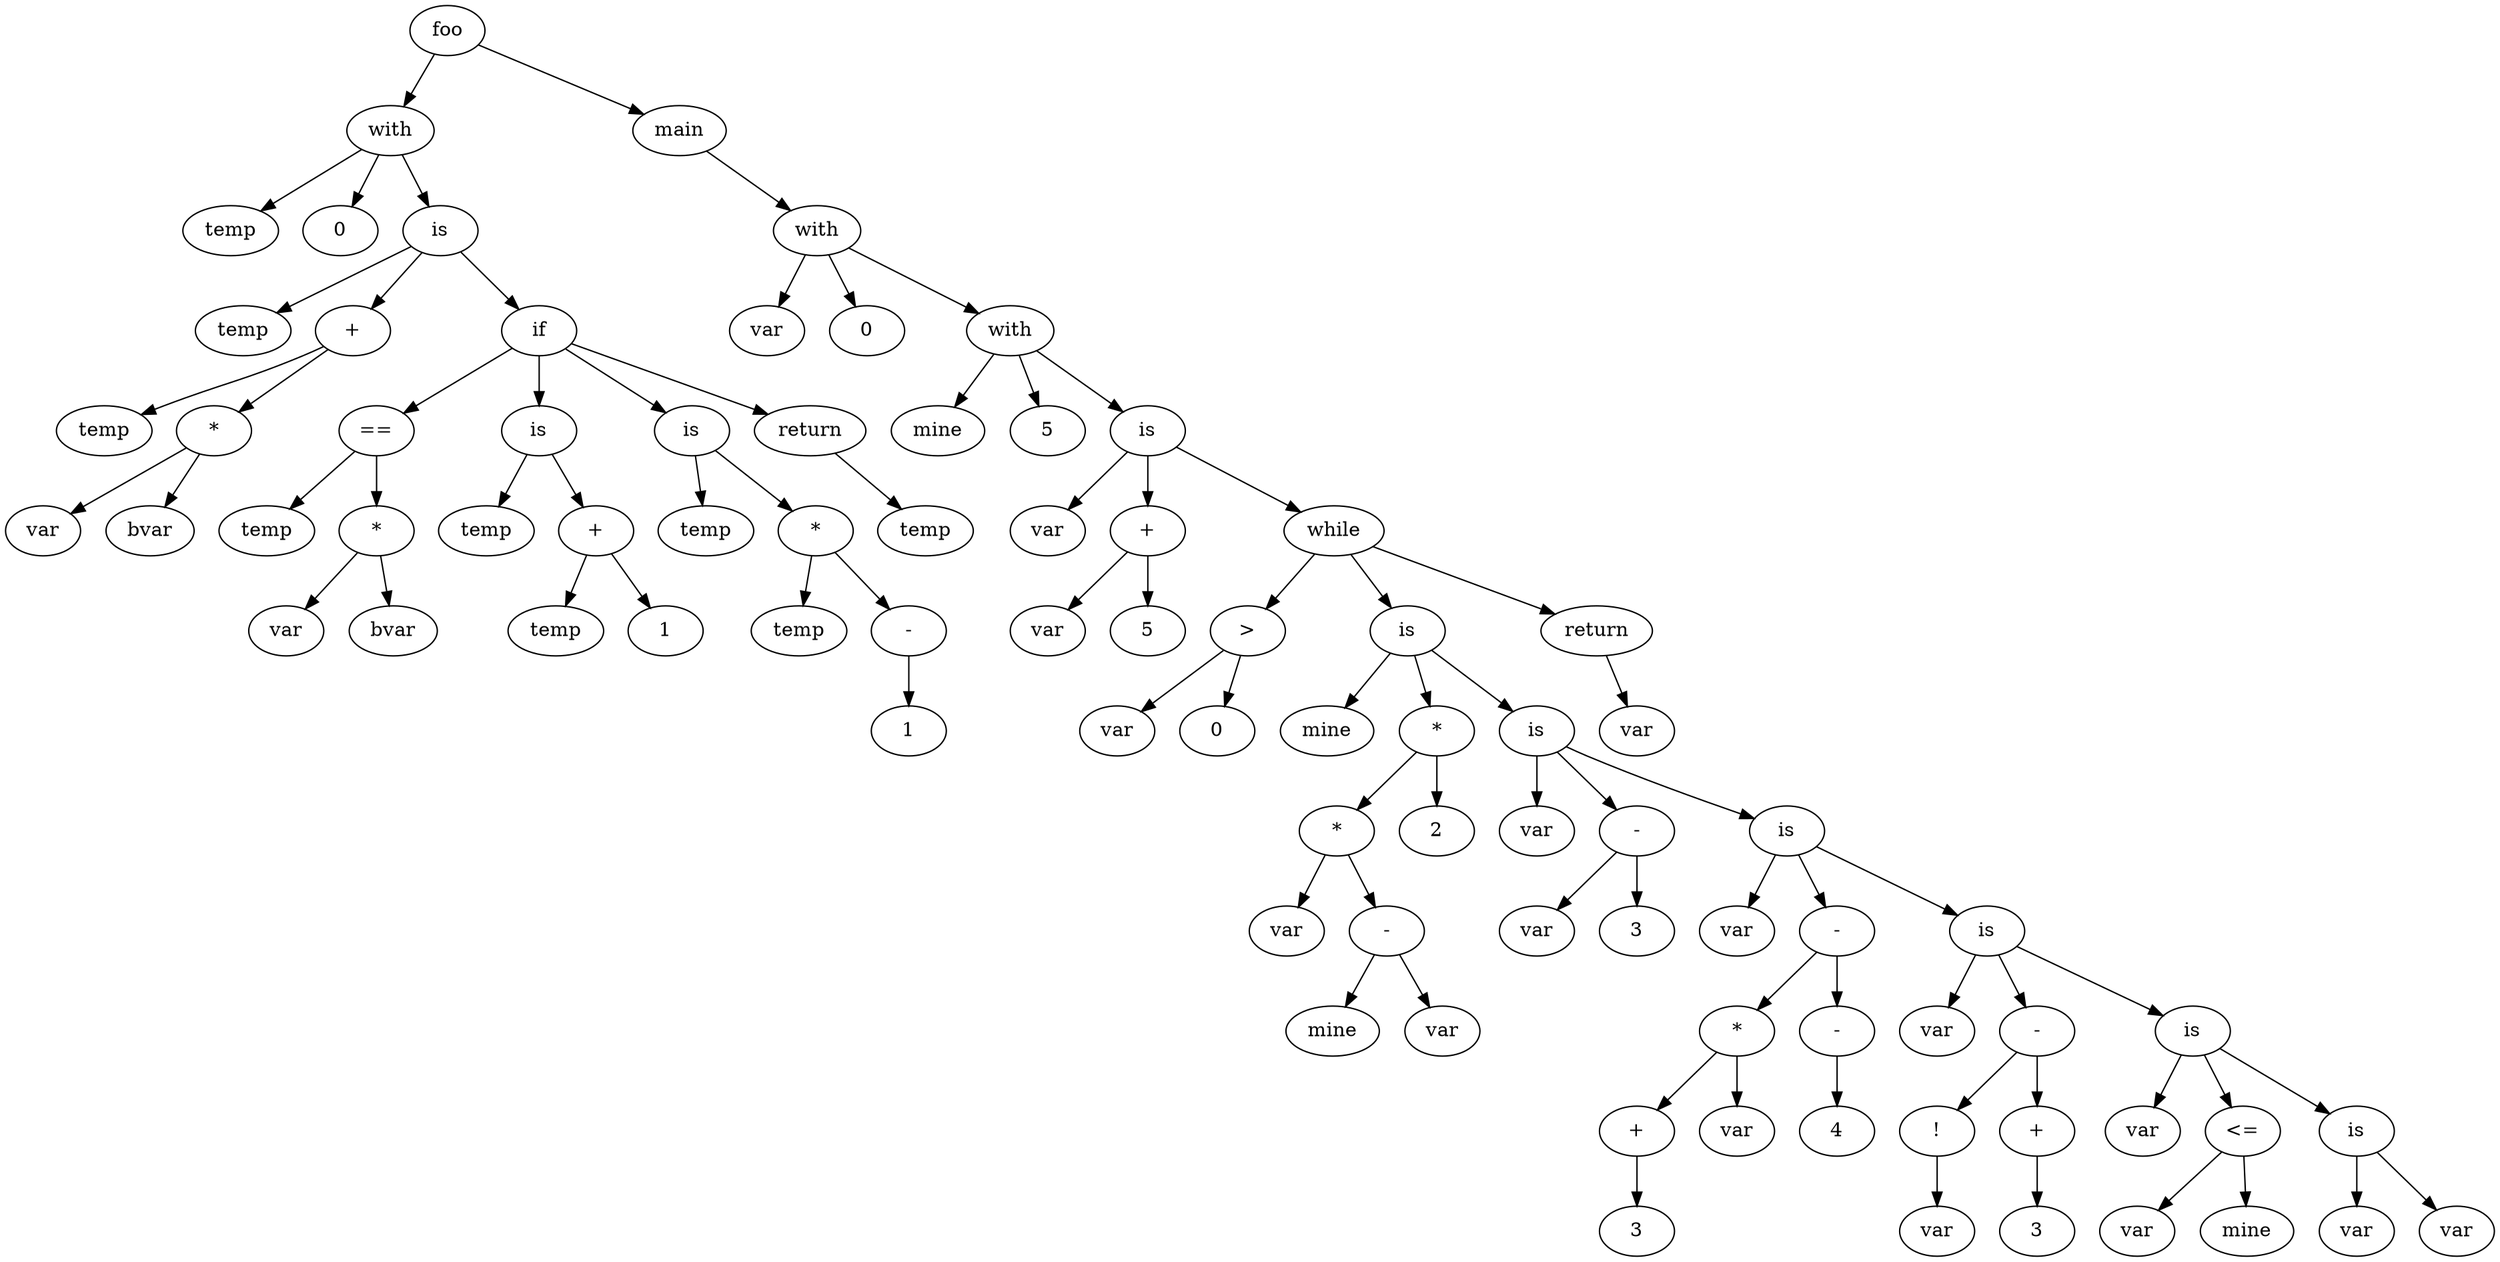 digraph grafo {
  88235808131088 [ label="foo" ];
  88235808131088 -> 88235808129296;
  88235808129296 [ label="with" ];
  88235808129296 -> 88235808129360;
  88235808129360 [ label="temp" ];
  88235808129296 -> 88235808129232;
  88235808129232 [ label="0" ];
  88235808129296 -> 88235808129744;
  88235808129744 [ label="is" ];
  88235808129744 -> 88235808129808;
  88235808129808 [ label="temp" ];
  88235808129744 -> 88235808129680;
  88235808129680 [ label="+" ];
  88235808129680 -> 88235808129424;
  88235808129424 [ label="temp" ];
  88235808129680 -> 88235808129616;
  88235808129616 [ label="*" ];
  88235808129616 -> 88235808129488;
  88235808129488 [ label="var" ];
  88235808129616 -> 88235808129552;
  88235808129552 [ label="bvar" ];
  88235808129744 -> 88235808130896;
  88235808130896 [ label="if" ];
  88235808130896 -> 88235808130128;
  88235808130128 [ label="==" ];
  88235808130128 -> 88235808129872;
  88235808129872 [ label="temp" ];
  88235808130128 -> 88235808130064;
  88235808130064 [ label="*" ];
  88235808130064 -> 88235808129936;
  88235808129936 [ label="var" ];
  88235808130064 -> 88235808130000;
  88235808130000 [ label="bvar" ];
  88235808130896 -> 88235808130384;
  88235808130384 [ label="is" ];
  88235808130384 -> 88235808130448;
  88235808130448 [ label="temp" ];
  88235808130384 -> 88235808130320;
  88235808130320 [ label="+" ];
  88235808130320 -> 88235808130192;
  88235808130192 [ label="temp" ];
  88235808130320 -> 88235808130256;
  88235808130256 [ label="1" ];
  88235808130896 -> 88235808130768;
  88235808130768 [ label="is" ];
  88235808130768 -> 88235808130832;
  88235808130832 [ label="temp" ];
  88235808130768 -> 88235808130704;
  88235808130704 [ label="*" ];
  88235808130704 -> 88235808130512;
  88235808130512 [ label="temp" ];
  88235808130704 -> 88235808130640;
  88235808130640 [ label="-" ];
  88235808130640 -> 88235808130576;
  88235808130576 [ label="1" ];
  88235808130896 -> 88235808131024;
  88235808131024 [ label="return" ];
  88235808131024 -> 88235808130960;
  88235808130960 [ label="temp" ];
  88235808131088 -> 88235808134736;
  88235808134736 [ label="main" ];
  88235808134736 -> 88235808131280;
  88235808131280 [ label="with" ];
  88235808131280 -> 88235808131344;
  88235808131344 [ label="var" ];
  88235808131280 -> 88235808131216;
  88235808131216 [ label="0" ];
  88235808131280 -> 88235808131472;
  88235808131472 [ label="with" ];
  88235808131472 -> 88235808131536;
  88235808131536 [ label="mine" ];
  88235808131472 -> 88235808131408;
  88235808131408 [ label="5" ];
  88235808131472 -> 88235808131792;
  88235808131792 [ label="is" ];
  88235808131792 -> 88235808131856;
  88235808131856 [ label="var" ];
  88235808131792 -> 88235808131728;
  88235808131728 [ label="+" ];
  88235808131728 -> 88235808131600;
  88235808131600 [ label="var" ];
  88235808131728 -> 88235808131664;
  88235808131664 [ label="5" ];
  88235808131792 -> 88235808134544;
  88235808134544 [ label="while" ];
  88235808134544 -> 88235808132048;
  88235808132048 [ label=">" ];
  88235808132048 -> 88235808131920;
  88235808131920 [ label="var" ];
  88235808132048 -> 88235808131984;
  88235808131984 [ label="0" ];
  88235808134544 -> 88235808132560;
  88235808132560 [ label="is" ];
  88235808132560 -> 88235808132624;
  88235808132624 [ label="mine" ];
  88235808132560 -> 88235808132496;
  88235808132496 [ label="*" ];
  88235808132496 -> 88235808132368;
  88235808132368 [ label="*" ];
  88235808132368 -> 88235808132112;
  88235808132112 [ label="var" ];
  88235808132368 -> 88235808132304;
  88235808132304 [ label="-" ];
  88235808132304 -> 88235808132176;
  88235808132176 [ label="mine" ];
  88235808132304 -> 88235808132240;
  88235808132240 [ label="var" ];
  88235808132496 -> 88235808132432;
  88235808132432 [ label="2" ];
  88235808132560 -> 88235808132880;
  88235808132880 [ label="is" ];
  88235808132880 -> 88235808132944;
  88235808132944 [ label="var" ];
  88235808132880 -> 88235808132816;
  88235808132816 [ label="-" ];
  88235808132816 -> 88235808132688;
  88235808132688 [ label="var" ];
  88235808132816 -> 88235808132752;
  88235808132752 [ label="3" ];
  88235808132880 -> 88235808133456;
  88235808133456 [ label="is" ];
  88235808133456 -> 88235808133520;
  88235808133520 [ label="var" ];
  88235808133456 -> 88235808133392;
  88235808133392 [ label="-" ];
  88235808133392 -> 88235808133200;
  88235808133200 [ label="*" ];
  88235808133200 -> 88235808133072;
  88235808133072 [ label="+" ];
  88235808133072 -> 88235808133008;
  88235808133008 [ label="3" ];
  88235808133200 -> 88235808133136;
  88235808133136 [ label="var" ];
  88235808133392 -> 88235808133328;
  88235808133328 [ label="-" ];
  88235808133328 -> 88235808133264;
  88235808133264 [ label="4" ];
  88235808133456 -> 88235808133904;
  88235808133904 [ label="is" ];
  88235808133904 -> 88235808133968;
  88235808133968 [ label="var" ];
  88235808133904 -> 88235808133840;
  88235808133840 [ label="-" ];
  88235808133840 -> 88235808133648;
  88235808133648 [ label="!" ];
  88235808133648 -> 88235808133584;
  88235808133584 [ label="var" ];
  88235808133840 -> 88235808133776;
  88235808133776 [ label="+" ];
  88235808133776 -> 88235808133712;
  88235808133712 [ label="3" ];
  88235808133904 -> 88235808134224;
  88235808134224 [ label="is" ];
  88235808134224 -> 88235808134288;
  88235808134288 [ label="var" ];
  88235808134224 -> 88235808134160;
  88235808134160 [ label="<=" ];
  88235808134160 -> 88235808134032;
  88235808134032 [ label="var" ];
  88235808134160 -> 88235808134096;
  88235808134096 [ label="mine" ];
  88235808134224 -> 88235808134416;
  88235808134416 [ label="is" ];
  88235808134416 -> 88235808134480;
  88235808134480 [ label="var" ];
  88235808134416 -> 88235808134352;
  88235808134352 [ label="var" ];
  88235808134544 -> 88235808134672;
  88235808134672 [ label="return" ];
  88235808134672 -> 88235808134608;
  88235808134608 [ label="var" ];
}
